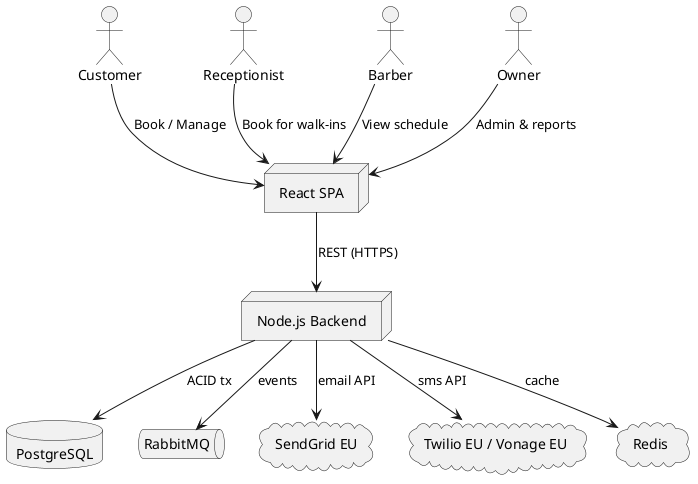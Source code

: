 @startuml
skinparam rectangle {
  BackgroundColor #f0f0f0
  BorderColor black
}
actor Customer
actor Receptionist
actor Barber
actor Owner
node "React SPA" as SPA
node "Node.js Backend" as Backend
database PostgreSQL
queue RabbitMQ
cloud "SendGrid EU" as SendGrid
cloud "Twilio EU / Vonage EU" as SMS
cloud Redis
Customer --> SPA : Book / Manage
Receptionist --> SPA : Book for walk-ins
Barber --> SPA : View schedule
Owner --> SPA : Admin & reports
SPA --> Backend : REST (HTTPS)
Backend --> PostgreSQL : ACID tx
Backend --> RabbitMQ : events
Backend --> SendGrid : email API
Backend --> SMS : sms API
Backend --> Redis : cache
@enduml